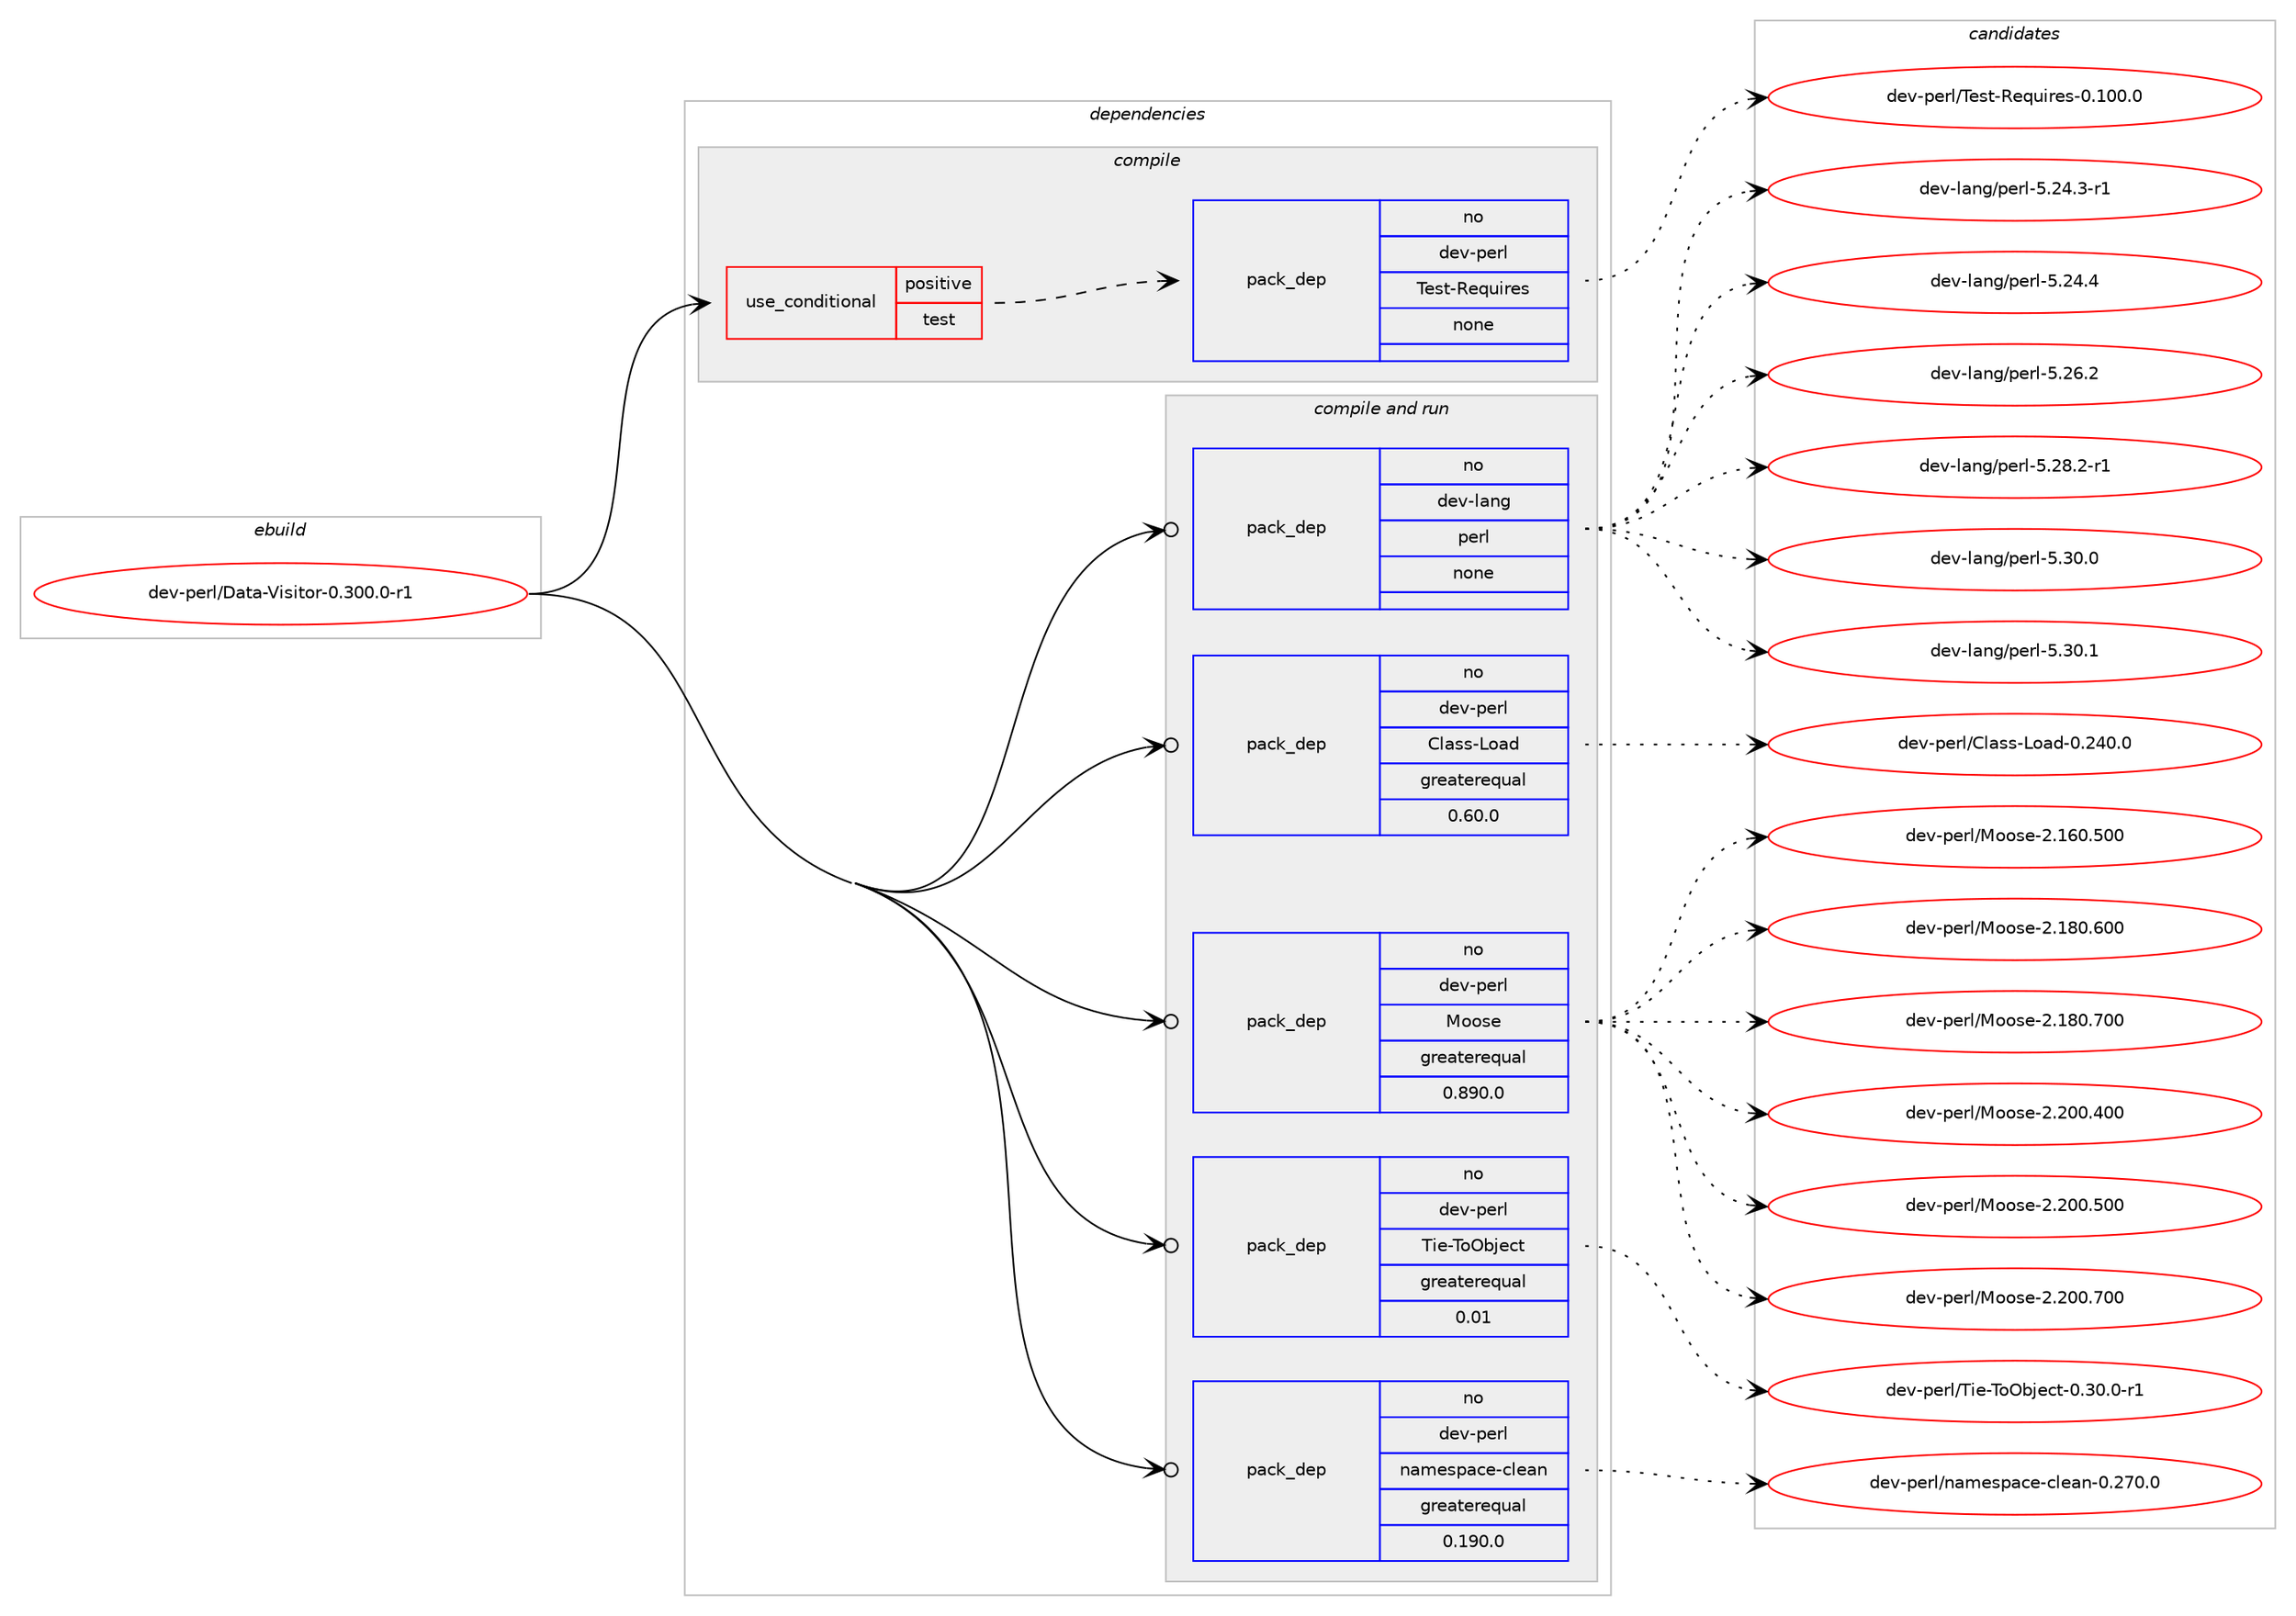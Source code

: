 digraph prolog {

# *************
# Graph options
# *************

newrank=true;
concentrate=true;
compound=true;
graph [rankdir=LR,fontname=Helvetica,fontsize=10,ranksep=1.5];#, ranksep=2.5, nodesep=0.2];
edge  [arrowhead=vee];
node  [fontname=Helvetica,fontsize=10];

# **********
# The ebuild
# **********

subgraph cluster_leftcol {
color=gray;
rank=same;
label=<<i>ebuild</i>>;
id [label="dev-perl/Data-Visitor-0.300.0-r1", color=red, width=4, href="../dev-perl/Data-Visitor-0.300.0-r1.svg"];
}

# ****************
# The dependencies
# ****************

subgraph cluster_midcol {
color=gray;
label=<<i>dependencies</i>>;
subgraph cluster_compile {
fillcolor="#eeeeee";
style=filled;
label=<<i>compile</i>>;
subgraph cond133499 {
dependency576008 [label=<<TABLE BORDER="0" CELLBORDER="1" CELLSPACING="0" CELLPADDING="4"><TR><TD ROWSPAN="3" CELLPADDING="10">use_conditional</TD></TR><TR><TD>positive</TD></TR><TR><TD>test</TD></TR></TABLE>>, shape=none, color=red];
subgraph pack430866 {
dependency576009 [label=<<TABLE BORDER="0" CELLBORDER="1" CELLSPACING="0" CELLPADDING="4" WIDTH="220"><TR><TD ROWSPAN="6" CELLPADDING="30">pack_dep</TD></TR><TR><TD WIDTH="110">no</TD></TR><TR><TD>dev-perl</TD></TR><TR><TD>Test-Requires</TD></TR><TR><TD>none</TD></TR><TR><TD></TD></TR></TABLE>>, shape=none, color=blue];
}
dependency576008:e -> dependency576009:w [weight=20,style="dashed",arrowhead="vee"];
}
id:e -> dependency576008:w [weight=20,style="solid",arrowhead="vee"];
}
subgraph cluster_compileandrun {
fillcolor="#eeeeee";
style=filled;
label=<<i>compile and run</i>>;
subgraph pack430867 {
dependency576010 [label=<<TABLE BORDER="0" CELLBORDER="1" CELLSPACING="0" CELLPADDING="4" WIDTH="220"><TR><TD ROWSPAN="6" CELLPADDING="30">pack_dep</TD></TR><TR><TD WIDTH="110">no</TD></TR><TR><TD>dev-lang</TD></TR><TR><TD>perl</TD></TR><TR><TD>none</TD></TR><TR><TD></TD></TR></TABLE>>, shape=none, color=blue];
}
id:e -> dependency576010:w [weight=20,style="solid",arrowhead="odotvee"];
subgraph pack430868 {
dependency576011 [label=<<TABLE BORDER="0" CELLBORDER="1" CELLSPACING="0" CELLPADDING="4" WIDTH="220"><TR><TD ROWSPAN="6" CELLPADDING="30">pack_dep</TD></TR><TR><TD WIDTH="110">no</TD></TR><TR><TD>dev-perl</TD></TR><TR><TD>Class-Load</TD></TR><TR><TD>greaterequal</TD></TR><TR><TD>0.60.0</TD></TR></TABLE>>, shape=none, color=blue];
}
id:e -> dependency576011:w [weight=20,style="solid",arrowhead="odotvee"];
subgraph pack430869 {
dependency576012 [label=<<TABLE BORDER="0" CELLBORDER="1" CELLSPACING="0" CELLPADDING="4" WIDTH="220"><TR><TD ROWSPAN="6" CELLPADDING="30">pack_dep</TD></TR><TR><TD WIDTH="110">no</TD></TR><TR><TD>dev-perl</TD></TR><TR><TD>Moose</TD></TR><TR><TD>greaterequal</TD></TR><TR><TD>0.890.0</TD></TR></TABLE>>, shape=none, color=blue];
}
id:e -> dependency576012:w [weight=20,style="solid",arrowhead="odotvee"];
subgraph pack430870 {
dependency576013 [label=<<TABLE BORDER="0" CELLBORDER="1" CELLSPACING="0" CELLPADDING="4" WIDTH="220"><TR><TD ROWSPAN="6" CELLPADDING="30">pack_dep</TD></TR><TR><TD WIDTH="110">no</TD></TR><TR><TD>dev-perl</TD></TR><TR><TD>Tie-ToObject</TD></TR><TR><TD>greaterequal</TD></TR><TR><TD>0.01</TD></TR></TABLE>>, shape=none, color=blue];
}
id:e -> dependency576013:w [weight=20,style="solid",arrowhead="odotvee"];
subgraph pack430871 {
dependency576014 [label=<<TABLE BORDER="0" CELLBORDER="1" CELLSPACING="0" CELLPADDING="4" WIDTH="220"><TR><TD ROWSPAN="6" CELLPADDING="30">pack_dep</TD></TR><TR><TD WIDTH="110">no</TD></TR><TR><TD>dev-perl</TD></TR><TR><TD>namespace-clean</TD></TR><TR><TD>greaterequal</TD></TR><TR><TD>0.190.0</TD></TR></TABLE>>, shape=none, color=blue];
}
id:e -> dependency576014:w [weight=20,style="solid",arrowhead="odotvee"];
}
subgraph cluster_run {
fillcolor="#eeeeee";
style=filled;
label=<<i>run</i>>;
}
}

# **************
# The candidates
# **************

subgraph cluster_choices {
rank=same;
color=gray;
label=<<i>candidates</i>>;

subgraph choice430866 {
color=black;
nodesep=1;
choice10010111845112101114108478410111511645821011131171051141011154548464948484648 [label="dev-perl/Test-Requires-0.100.0", color=red, width=4,href="../dev-perl/Test-Requires-0.100.0.svg"];
dependency576009:e -> choice10010111845112101114108478410111511645821011131171051141011154548464948484648:w [style=dotted,weight="100"];
}
subgraph choice430867 {
color=black;
nodesep=1;
choice100101118451089711010347112101114108455346505246514511449 [label="dev-lang/perl-5.24.3-r1", color=red, width=4,href="../dev-lang/perl-5.24.3-r1.svg"];
choice10010111845108971101034711210111410845534650524652 [label="dev-lang/perl-5.24.4", color=red, width=4,href="../dev-lang/perl-5.24.4.svg"];
choice10010111845108971101034711210111410845534650544650 [label="dev-lang/perl-5.26.2", color=red, width=4,href="../dev-lang/perl-5.26.2.svg"];
choice100101118451089711010347112101114108455346505646504511449 [label="dev-lang/perl-5.28.2-r1", color=red, width=4,href="../dev-lang/perl-5.28.2-r1.svg"];
choice10010111845108971101034711210111410845534651484648 [label="dev-lang/perl-5.30.0", color=red, width=4,href="../dev-lang/perl-5.30.0.svg"];
choice10010111845108971101034711210111410845534651484649 [label="dev-lang/perl-5.30.1", color=red, width=4,href="../dev-lang/perl-5.30.1.svg"];
dependency576010:e -> choice100101118451089711010347112101114108455346505246514511449:w [style=dotted,weight="100"];
dependency576010:e -> choice10010111845108971101034711210111410845534650524652:w [style=dotted,weight="100"];
dependency576010:e -> choice10010111845108971101034711210111410845534650544650:w [style=dotted,weight="100"];
dependency576010:e -> choice100101118451089711010347112101114108455346505646504511449:w [style=dotted,weight="100"];
dependency576010:e -> choice10010111845108971101034711210111410845534651484648:w [style=dotted,weight="100"];
dependency576010:e -> choice10010111845108971101034711210111410845534651484649:w [style=dotted,weight="100"];
}
subgraph choice430868 {
color=black;
nodesep=1;
choice100101118451121011141084767108971151154576111971004548465052484648 [label="dev-perl/Class-Load-0.240.0", color=red, width=4,href="../dev-perl/Class-Load-0.240.0.svg"];
dependency576011:e -> choice100101118451121011141084767108971151154576111971004548465052484648:w [style=dotted,weight="100"];
}
subgraph choice430869 {
color=black;
nodesep=1;
choice10010111845112101114108477711111111510145504649544846534848 [label="dev-perl/Moose-2.160.500", color=red, width=4,href="../dev-perl/Moose-2.160.500.svg"];
choice10010111845112101114108477711111111510145504649564846544848 [label="dev-perl/Moose-2.180.600", color=red, width=4,href="../dev-perl/Moose-2.180.600.svg"];
choice10010111845112101114108477711111111510145504649564846554848 [label="dev-perl/Moose-2.180.700", color=red, width=4,href="../dev-perl/Moose-2.180.700.svg"];
choice10010111845112101114108477711111111510145504650484846524848 [label="dev-perl/Moose-2.200.400", color=red, width=4,href="../dev-perl/Moose-2.200.400.svg"];
choice10010111845112101114108477711111111510145504650484846534848 [label="dev-perl/Moose-2.200.500", color=red, width=4,href="../dev-perl/Moose-2.200.500.svg"];
choice10010111845112101114108477711111111510145504650484846554848 [label="dev-perl/Moose-2.200.700", color=red, width=4,href="../dev-perl/Moose-2.200.700.svg"];
dependency576012:e -> choice10010111845112101114108477711111111510145504649544846534848:w [style=dotted,weight="100"];
dependency576012:e -> choice10010111845112101114108477711111111510145504649564846544848:w [style=dotted,weight="100"];
dependency576012:e -> choice10010111845112101114108477711111111510145504649564846554848:w [style=dotted,weight="100"];
dependency576012:e -> choice10010111845112101114108477711111111510145504650484846524848:w [style=dotted,weight="100"];
dependency576012:e -> choice10010111845112101114108477711111111510145504650484846534848:w [style=dotted,weight="100"];
dependency576012:e -> choice10010111845112101114108477711111111510145504650484846554848:w [style=dotted,weight="100"];
}
subgraph choice430870 {
color=black;
nodesep=1;
choice1001011184511210111410847841051014584111799810610199116454846514846484511449 [label="dev-perl/Tie-ToObject-0.30.0-r1", color=red, width=4,href="../dev-perl/Tie-ToObject-0.30.0-r1.svg"];
dependency576013:e -> choice1001011184511210111410847841051014584111799810610199116454846514846484511449:w [style=dotted,weight="100"];
}
subgraph choice430871 {
color=black;
nodesep=1;
choice10010111845112101114108471109710910111511297991014599108101971104548465055484648 [label="dev-perl/namespace-clean-0.270.0", color=red, width=4,href="../dev-perl/namespace-clean-0.270.0.svg"];
dependency576014:e -> choice10010111845112101114108471109710910111511297991014599108101971104548465055484648:w [style=dotted,weight="100"];
}
}

}
